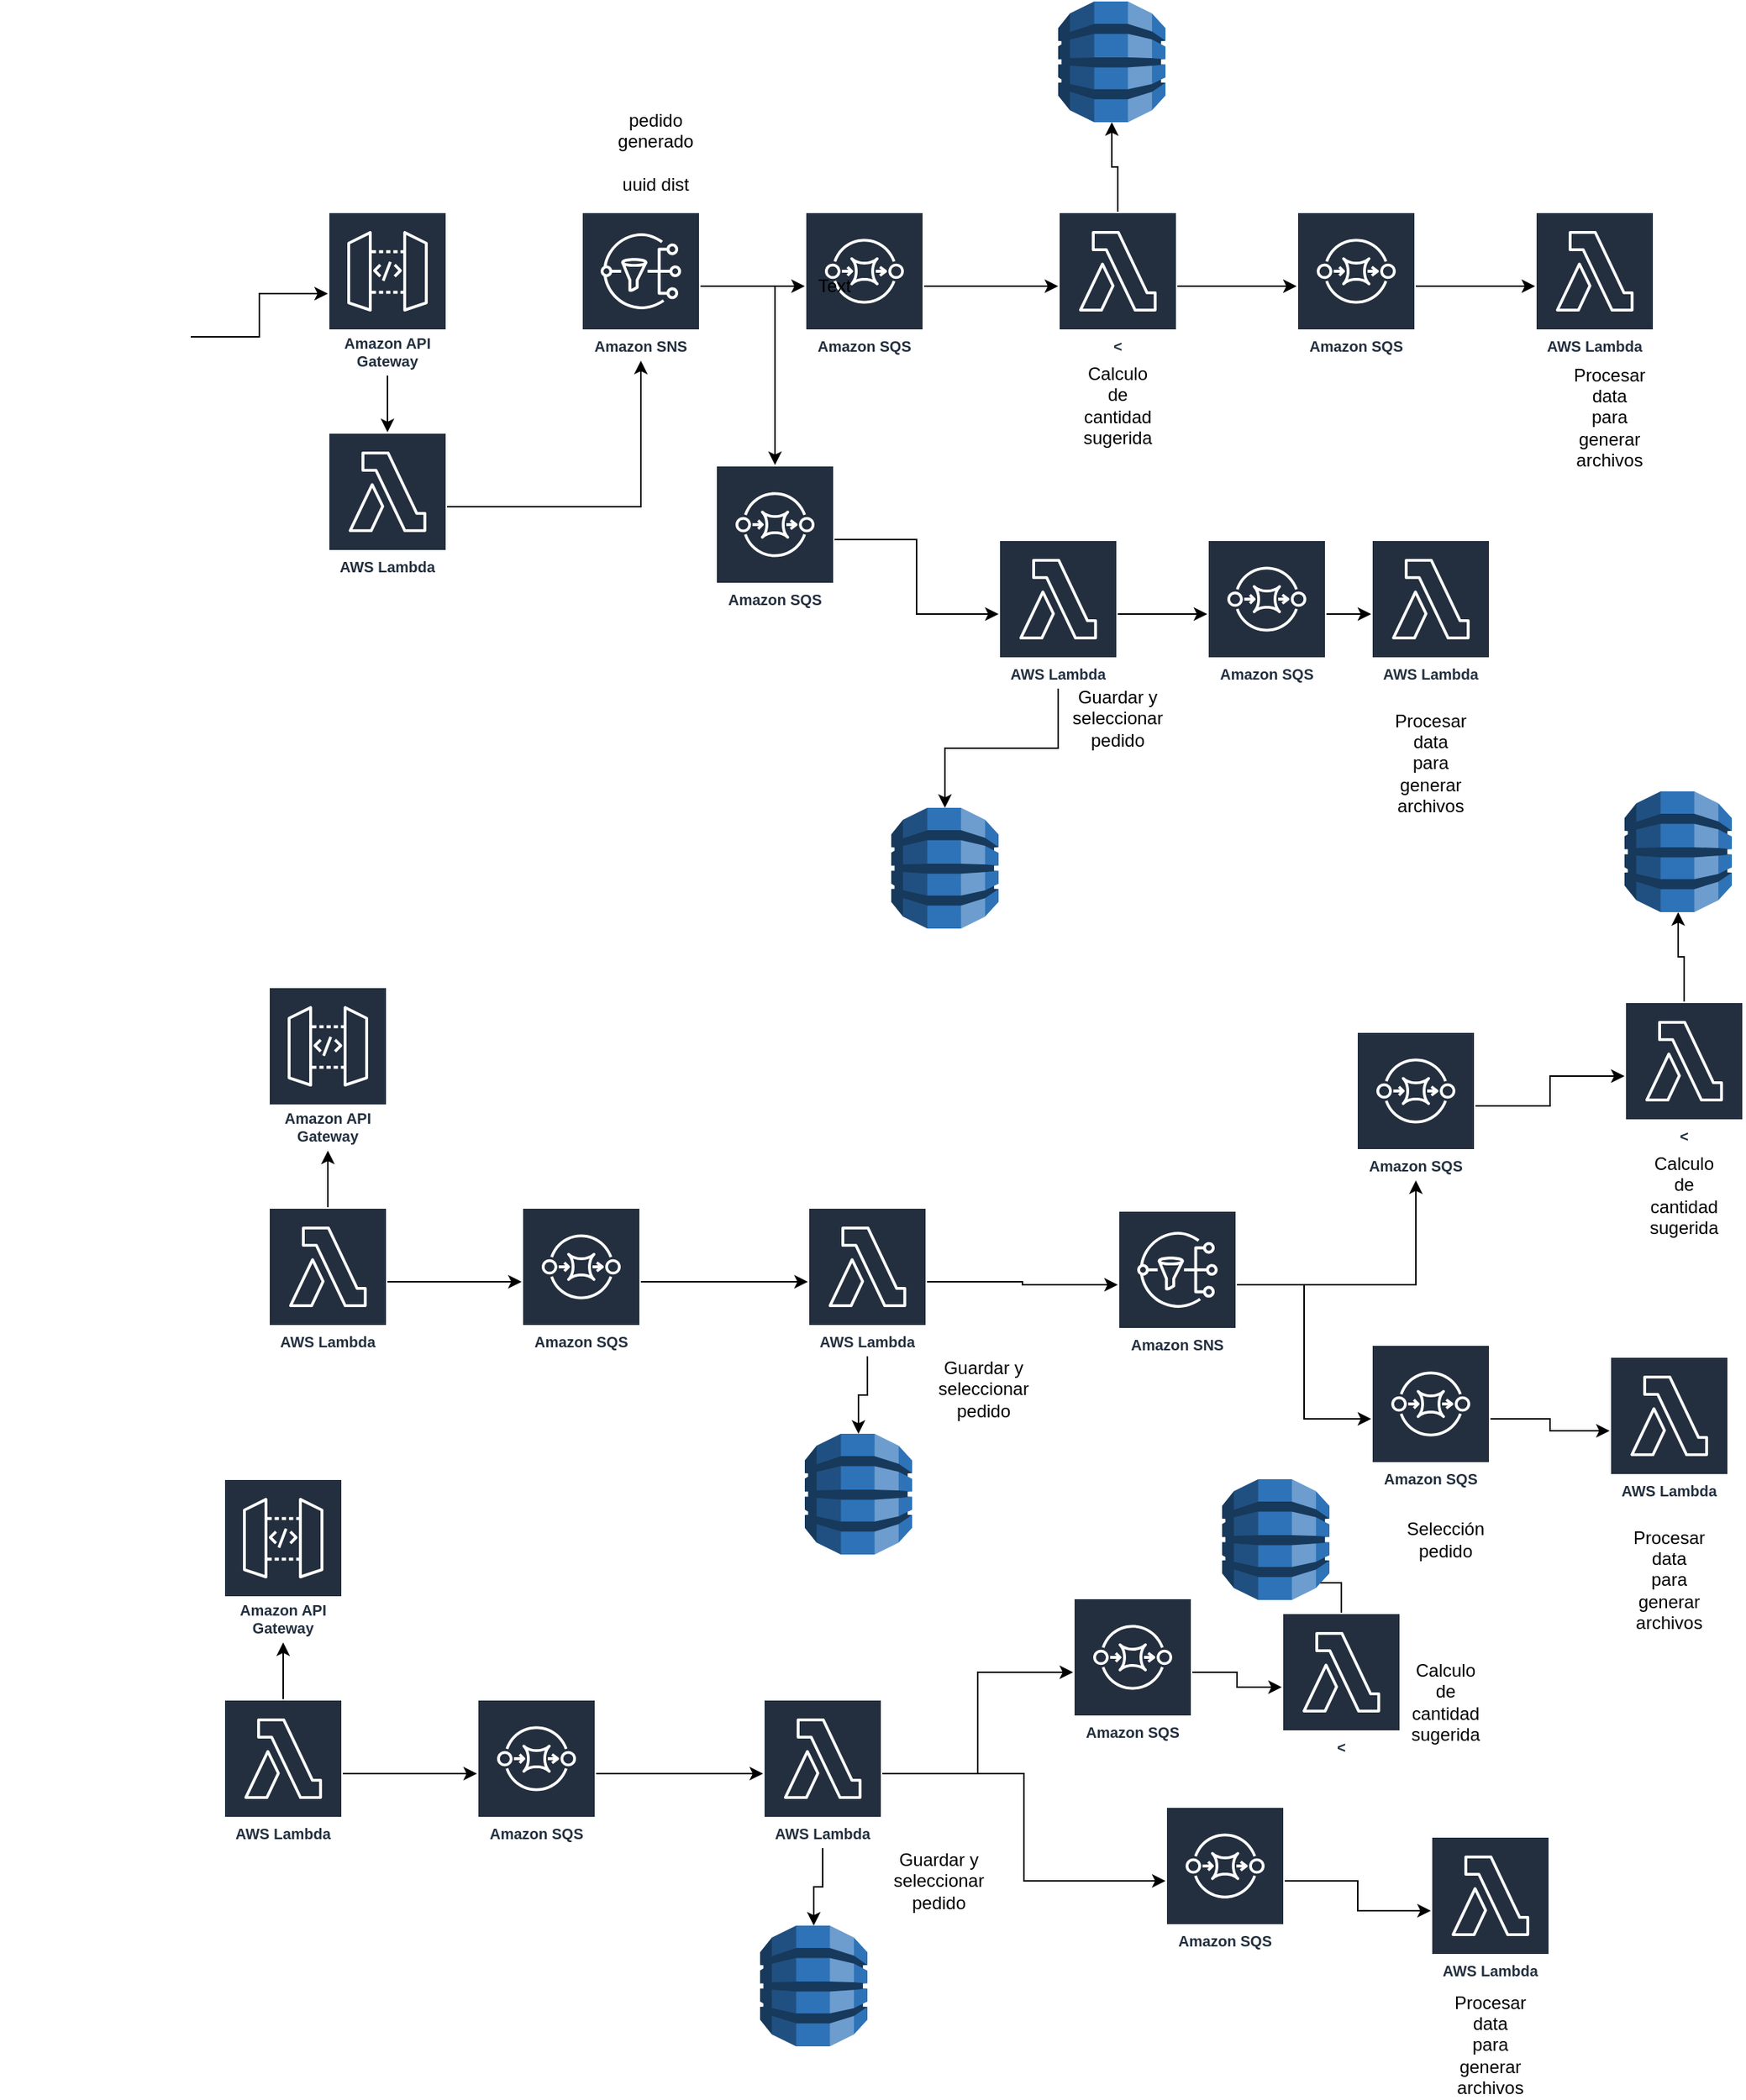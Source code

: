 <mxfile version="14.2.9" type="github">
  <diagram id="YVGtKCQuAJrb9fusuUW2" name="Page-1">
    <mxGraphModel dx="1066" dy="631" grid="1" gridSize="10" guides="1" tooltips="1" connect="1" arrows="1" fold="1" page="1" pageScale="1" pageWidth="1920" pageHeight="1200" math="0" shadow="0">
      <root>
        <mxCell id="0" />
        <mxCell id="1" parent="0" />
        <mxCell id="wvHoCXfjdqKl0tfVTvvo-5" style="edgeStyle=orthogonalEdgeStyle;rounded=0;orthogonalLoop=1;jettySize=auto;html=1;exitX=1;exitY=0.5;exitDx=0;exitDy=0;" edge="1" parent="1" source="wvHoCXfjdqKl0tfVTvvo-3" target="wvHoCXfjdqKl0tfVTvvo-4">
          <mxGeometry relative="1" as="geometry" />
        </mxCell>
        <mxCell id="wvHoCXfjdqKl0tfVTvvo-3" value="" style="shape=image;html=1;verticalAlign=top;verticalLabelPosition=bottom;labelBackgroundColor=#ffffff;imageAspect=0;aspect=fixed;image=https://cdn3.iconfinder.com/data/icons/file-set-volume-1/512/Artboard_9-128.png" vertex="1" parent="1">
          <mxGeometry x="40" y="290" width="128" height="128" as="geometry" />
        </mxCell>
        <mxCell id="wvHoCXfjdqKl0tfVTvvo-8" value="" style="edgeStyle=orthogonalEdgeStyle;rounded=0;orthogonalLoop=1;jettySize=auto;html=1;" edge="1" parent="1" source="wvHoCXfjdqKl0tfVTvvo-4" target="wvHoCXfjdqKl0tfVTvvo-7">
          <mxGeometry relative="1" as="geometry" />
        </mxCell>
        <mxCell id="wvHoCXfjdqKl0tfVTvvo-4" value="Amazon API Gateway" style="outlineConnect=0;fontColor=#232F3E;gradientColor=none;strokeColor=#ffffff;fillColor=#232F3E;dashed=0;verticalLabelPosition=middle;verticalAlign=bottom;align=center;html=1;whiteSpace=wrap;fontSize=10;fontStyle=1;spacing=3;shape=mxgraph.aws4.productIcon;prIcon=mxgraph.aws4.api_gateway;" vertex="1" parent="1">
          <mxGeometry x="260" y="270" width="80" height="110" as="geometry" />
        </mxCell>
        <mxCell id="wvHoCXfjdqKl0tfVTvvo-11" value="" style="edgeStyle=orthogonalEdgeStyle;rounded=0;orthogonalLoop=1;jettySize=auto;html=1;" edge="1" parent="1" source="wvHoCXfjdqKl0tfVTvvo-6" target="wvHoCXfjdqKl0tfVTvvo-10">
          <mxGeometry relative="1" as="geometry" />
        </mxCell>
        <mxCell id="wvHoCXfjdqKl0tfVTvvo-18" style="edgeStyle=orthogonalEdgeStyle;rounded=0;orthogonalLoop=1;jettySize=auto;html=1;" edge="1" parent="1" source="wvHoCXfjdqKl0tfVTvvo-6" target="wvHoCXfjdqKl0tfVTvvo-17">
          <mxGeometry relative="1" as="geometry" />
        </mxCell>
        <mxCell id="wvHoCXfjdqKl0tfVTvvo-6" value="Amazon SNS" style="outlineConnect=0;fontColor=#232F3E;gradientColor=none;strokeColor=#ffffff;fillColor=#232F3E;dashed=0;verticalLabelPosition=middle;verticalAlign=bottom;align=center;html=1;whiteSpace=wrap;fontSize=10;fontStyle=1;spacing=3;shape=mxgraph.aws4.productIcon;prIcon=mxgraph.aws4.sns;" vertex="1" parent="1">
          <mxGeometry x="430" y="270" width="80" height="100" as="geometry" />
        </mxCell>
        <mxCell id="wvHoCXfjdqKl0tfVTvvo-9" style="edgeStyle=orthogonalEdgeStyle;rounded=0;orthogonalLoop=1;jettySize=auto;html=1;" edge="1" parent="1" source="wvHoCXfjdqKl0tfVTvvo-7" target="wvHoCXfjdqKl0tfVTvvo-6">
          <mxGeometry relative="1" as="geometry" />
        </mxCell>
        <mxCell id="wvHoCXfjdqKl0tfVTvvo-7" value="AWS Lambda" style="outlineConnect=0;fontColor=#232F3E;gradientColor=none;strokeColor=#ffffff;fillColor=#232F3E;dashed=0;verticalLabelPosition=middle;verticalAlign=bottom;align=center;html=1;whiteSpace=wrap;fontSize=10;fontStyle=1;spacing=3;shape=mxgraph.aws4.productIcon;prIcon=mxgraph.aws4.lambda;" vertex="1" parent="1">
          <mxGeometry x="260" y="418" width="80" height="100" as="geometry" />
        </mxCell>
        <mxCell id="wvHoCXfjdqKl0tfVTvvo-14" value="" style="edgeStyle=orthogonalEdgeStyle;rounded=0;orthogonalLoop=1;jettySize=auto;html=1;" edge="1" parent="1" source="wvHoCXfjdqKl0tfVTvvo-10" target="wvHoCXfjdqKl0tfVTvvo-12">
          <mxGeometry relative="1" as="geometry" />
        </mxCell>
        <mxCell id="wvHoCXfjdqKl0tfVTvvo-10" value="Amazon SQS" style="outlineConnect=0;fontColor=#232F3E;gradientColor=none;strokeColor=#ffffff;fillColor=#232F3E;dashed=0;verticalLabelPosition=middle;verticalAlign=bottom;align=center;html=1;whiteSpace=wrap;fontSize=10;fontStyle=1;spacing=3;shape=mxgraph.aws4.productIcon;prIcon=mxgraph.aws4.sqs;" vertex="1" parent="1">
          <mxGeometry x="580" y="270" width="80" height="100" as="geometry" />
        </mxCell>
        <mxCell id="wvHoCXfjdqKl0tfVTvvo-41" value="" style="edgeStyle=orthogonalEdgeStyle;rounded=0;orthogonalLoop=1;jettySize=auto;html=1;" edge="1" parent="1" source="wvHoCXfjdqKl0tfVTvvo-12" target="wvHoCXfjdqKl0tfVTvvo-31">
          <mxGeometry relative="1" as="geometry" />
        </mxCell>
        <mxCell id="wvHoCXfjdqKl0tfVTvvo-43" value="" style="edgeStyle=orthogonalEdgeStyle;rounded=0;orthogonalLoop=1;jettySize=auto;html=1;" edge="1" parent="1" source="wvHoCXfjdqKl0tfVTvvo-12" target="wvHoCXfjdqKl0tfVTvvo-42">
          <mxGeometry relative="1" as="geometry" />
        </mxCell>
        <mxCell id="wvHoCXfjdqKl0tfVTvvo-12" value="&amp;lt;" style="outlineConnect=0;fontColor=#232F3E;gradientColor=none;strokeColor=#ffffff;fillColor=#232F3E;dashed=0;verticalLabelPosition=middle;verticalAlign=bottom;align=center;html=1;whiteSpace=wrap;fontSize=10;fontStyle=1;spacing=3;shape=mxgraph.aws4.productIcon;prIcon=mxgraph.aws4.lambda;" vertex="1" parent="1">
          <mxGeometry x="750" y="270" width="80" height="100" as="geometry" />
        </mxCell>
        <mxCell id="wvHoCXfjdqKl0tfVTvvo-15" value="Calculo de cantidad sugerida" style="text;html=1;strokeColor=none;fillColor=none;align=center;verticalAlign=middle;whiteSpace=wrap;rounded=0;" vertex="1" parent="1">
          <mxGeometry x="770" y="390" width="40" height="20" as="geometry" />
        </mxCell>
        <mxCell id="wvHoCXfjdqKl0tfVTvvo-20" style="edgeStyle=orthogonalEdgeStyle;rounded=0;orthogonalLoop=1;jettySize=auto;html=1;" edge="1" parent="1" source="wvHoCXfjdqKl0tfVTvvo-17" target="wvHoCXfjdqKl0tfVTvvo-19">
          <mxGeometry relative="1" as="geometry" />
        </mxCell>
        <mxCell id="wvHoCXfjdqKl0tfVTvvo-17" value="Amazon SQS" style="outlineConnect=0;fontColor=#232F3E;gradientColor=none;strokeColor=#ffffff;fillColor=#232F3E;dashed=0;verticalLabelPosition=middle;verticalAlign=bottom;align=center;html=1;whiteSpace=wrap;fontSize=10;fontStyle=1;spacing=3;shape=mxgraph.aws4.productIcon;prIcon=mxgraph.aws4.sqs;" vertex="1" parent="1">
          <mxGeometry x="520" y="440" width="80" height="100" as="geometry" />
        </mxCell>
        <mxCell id="wvHoCXfjdqKl0tfVTvvo-23" style="edgeStyle=orthogonalEdgeStyle;rounded=0;orthogonalLoop=1;jettySize=auto;html=1;entryX=0.5;entryY=0;entryDx=0;entryDy=0;entryPerimeter=0;" edge="1" parent="1" source="wvHoCXfjdqKl0tfVTvvo-19" target="wvHoCXfjdqKl0tfVTvvo-22">
          <mxGeometry relative="1" as="geometry" />
        </mxCell>
        <mxCell id="wvHoCXfjdqKl0tfVTvvo-29" value="" style="edgeStyle=orthogonalEdgeStyle;rounded=0;orthogonalLoop=1;jettySize=auto;html=1;" edge="1" parent="1" source="wvHoCXfjdqKl0tfVTvvo-19" target="wvHoCXfjdqKl0tfVTvvo-28">
          <mxGeometry relative="1" as="geometry" />
        </mxCell>
        <mxCell id="wvHoCXfjdqKl0tfVTvvo-19" value="AWS Lambda" style="outlineConnect=0;fontColor=#232F3E;gradientColor=none;strokeColor=#ffffff;fillColor=#232F3E;dashed=0;verticalLabelPosition=middle;verticalAlign=bottom;align=center;html=1;whiteSpace=wrap;fontSize=10;fontStyle=1;spacing=3;shape=mxgraph.aws4.productIcon;prIcon=mxgraph.aws4.lambda;" vertex="1" parent="1">
          <mxGeometry x="710" y="490" width="80" height="100" as="geometry" />
        </mxCell>
        <mxCell id="wvHoCXfjdqKl0tfVTvvo-22" value="" style="outlineConnect=0;dashed=0;verticalLabelPosition=bottom;verticalAlign=top;align=center;html=1;shape=mxgraph.aws3.dynamo_db;fillColor=#2E73B8;gradientColor=none;" vertex="1" parent="1">
          <mxGeometry x="638" y="670" width="72" height="81" as="geometry" />
        </mxCell>
        <mxCell id="wvHoCXfjdqKl0tfVTvvo-24" value="Guardar y seleccionar pedido" style="text;html=1;strokeColor=none;fillColor=none;align=center;verticalAlign=middle;whiteSpace=wrap;rounded=0;" vertex="1" parent="1">
          <mxGeometry x="770" y="600" width="40" height="20" as="geometry" />
        </mxCell>
        <mxCell id="wvHoCXfjdqKl0tfVTvvo-25" value="AWS Lambda" style="outlineConnect=0;fontColor=#232F3E;gradientColor=none;strokeColor=#ffffff;fillColor=#232F3E;dashed=0;verticalLabelPosition=middle;verticalAlign=bottom;align=center;html=1;whiteSpace=wrap;fontSize=10;fontStyle=1;spacing=3;shape=mxgraph.aws4.productIcon;prIcon=mxgraph.aws4.lambda;" vertex="1" parent="1">
          <mxGeometry x="960" y="490" width="80" height="100" as="geometry" />
        </mxCell>
        <mxCell id="wvHoCXfjdqKl0tfVTvvo-26" value="Procesar data para generar archivos" style="text;html=1;strokeColor=none;fillColor=none;align=center;verticalAlign=middle;whiteSpace=wrap;rounded=0;" vertex="1" parent="1">
          <mxGeometry x="980" y="630" width="40" height="20" as="geometry" />
        </mxCell>
        <mxCell id="wvHoCXfjdqKl0tfVTvvo-27" value="pedido generado&lt;br&gt;&lt;br&gt;uuid dist" style="text;html=1;strokeColor=none;fillColor=none;align=center;verticalAlign=middle;whiteSpace=wrap;rounded=0;" vertex="1" parent="1">
          <mxGeometry x="460" y="220" width="40" height="20" as="geometry" />
        </mxCell>
        <mxCell id="wvHoCXfjdqKl0tfVTvvo-30" value="" style="edgeStyle=orthogonalEdgeStyle;rounded=0;orthogonalLoop=1;jettySize=auto;html=1;" edge="1" parent="1" source="wvHoCXfjdqKl0tfVTvvo-28" target="wvHoCXfjdqKl0tfVTvvo-25">
          <mxGeometry relative="1" as="geometry" />
        </mxCell>
        <mxCell id="wvHoCXfjdqKl0tfVTvvo-28" value="Amazon SQS" style="outlineConnect=0;fontColor=#232F3E;gradientColor=none;strokeColor=#ffffff;fillColor=#232F3E;dashed=0;verticalLabelPosition=middle;verticalAlign=bottom;align=center;html=1;whiteSpace=wrap;fontSize=10;fontStyle=1;spacing=3;shape=mxgraph.aws4.productIcon;prIcon=mxgraph.aws4.sqs;" vertex="1" parent="1">
          <mxGeometry x="850" y="490" width="80" height="100" as="geometry" />
        </mxCell>
        <mxCell id="wvHoCXfjdqKl0tfVTvvo-31" value="" style="outlineConnect=0;dashed=0;verticalLabelPosition=bottom;verticalAlign=top;align=center;html=1;shape=mxgraph.aws3.dynamo_db;fillColor=#2E73B8;gradientColor=none;" vertex="1" parent="1">
          <mxGeometry x="750" y="129" width="72" height="81" as="geometry" />
        </mxCell>
        <mxCell id="wvHoCXfjdqKl0tfVTvvo-35" value="" style="shape=image;html=1;verticalAlign=top;verticalLabelPosition=bottom;labelBackgroundColor=#ffffff;imageAspect=0;aspect=fixed;image=https://cdn3.iconfinder.com/data/icons/file-set-volume-1/512/Artboard_9-128.png" vertex="1" parent="1">
          <mxGeometry x="538" y="546" width="44" height="44" as="geometry" />
        </mxCell>
        <mxCell id="wvHoCXfjdqKl0tfVTvvo-37" value="Text" style="text;html=1;strokeColor=none;fillColor=none;align=center;verticalAlign=middle;whiteSpace=wrap;rounded=0;" vertex="1" parent="1">
          <mxGeometry x="580" y="310" width="40" height="20" as="geometry" />
        </mxCell>
        <mxCell id="wvHoCXfjdqKl0tfVTvvo-45" value="" style="edgeStyle=orthogonalEdgeStyle;rounded=0;orthogonalLoop=1;jettySize=auto;html=1;" edge="1" parent="1" source="wvHoCXfjdqKl0tfVTvvo-42" target="wvHoCXfjdqKl0tfVTvvo-44">
          <mxGeometry relative="1" as="geometry" />
        </mxCell>
        <mxCell id="wvHoCXfjdqKl0tfVTvvo-42" value="Amazon SQS" style="outlineConnect=0;fontColor=#232F3E;gradientColor=none;strokeColor=#ffffff;fillColor=#232F3E;dashed=0;verticalLabelPosition=middle;verticalAlign=bottom;align=center;html=1;whiteSpace=wrap;fontSize=10;fontStyle=1;spacing=3;shape=mxgraph.aws4.productIcon;prIcon=mxgraph.aws4.sqs;" vertex="1" parent="1">
          <mxGeometry x="910" y="270" width="80" height="100" as="geometry" />
        </mxCell>
        <mxCell id="wvHoCXfjdqKl0tfVTvvo-44" value="AWS Lambda" style="outlineConnect=0;fontColor=#232F3E;gradientColor=none;strokeColor=#ffffff;fillColor=#232F3E;dashed=0;verticalLabelPosition=middle;verticalAlign=bottom;align=center;html=1;whiteSpace=wrap;fontSize=10;fontStyle=1;spacing=3;shape=mxgraph.aws4.productIcon;prIcon=mxgraph.aws4.lambda;" vertex="1" parent="1">
          <mxGeometry x="1070" y="270" width="80" height="100" as="geometry" />
        </mxCell>
        <mxCell id="wvHoCXfjdqKl0tfVTvvo-46" value="Procesar data para generar archivos" style="text;html=1;strokeColor=none;fillColor=none;align=center;verticalAlign=middle;whiteSpace=wrap;rounded=0;" vertex="1" parent="1">
          <mxGeometry x="1100" y="398" width="40" height="20" as="geometry" />
        </mxCell>
        <mxCell id="wvHoCXfjdqKl0tfVTvvo-47" value="Amazon API Gateway" style="outlineConnect=0;fontColor=#232F3E;gradientColor=none;strokeColor=#ffffff;fillColor=#232F3E;dashed=0;verticalLabelPosition=middle;verticalAlign=bottom;align=center;html=1;whiteSpace=wrap;fontSize=10;fontStyle=1;spacing=3;shape=mxgraph.aws4.productIcon;prIcon=mxgraph.aws4.api_gateway;" vertex="1" parent="1">
          <mxGeometry x="220" y="790" width="80" height="110" as="geometry" />
        </mxCell>
        <mxCell id="wvHoCXfjdqKl0tfVTvvo-52" value="" style="edgeStyle=orthogonalEdgeStyle;rounded=0;orthogonalLoop=1;jettySize=auto;html=1;" edge="1" parent="1" source="wvHoCXfjdqKl0tfVTvvo-48" target="wvHoCXfjdqKl0tfVTvvo-47">
          <mxGeometry relative="1" as="geometry" />
        </mxCell>
        <mxCell id="wvHoCXfjdqKl0tfVTvvo-53" value="" style="edgeStyle=orthogonalEdgeStyle;rounded=0;orthogonalLoop=1;jettySize=auto;html=1;" edge="1" parent="1" source="wvHoCXfjdqKl0tfVTvvo-48" target="wvHoCXfjdqKl0tfVTvvo-49">
          <mxGeometry relative="1" as="geometry" />
        </mxCell>
        <mxCell id="wvHoCXfjdqKl0tfVTvvo-48" value="AWS Lambda" style="outlineConnect=0;fontColor=#232F3E;gradientColor=none;strokeColor=#ffffff;fillColor=#232F3E;dashed=0;verticalLabelPosition=middle;verticalAlign=bottom;align=center;html=1;whiteSpace=wrap;fontSize=10;fontStyle=1;spacing=3;shape=mxgraph.aws4.productIcon;prIcon=mxgraph.aws4.lambda;" vertex="1" parent="1">
          <mxGeometry x="220" y="938" width="80" height="100" as="geometry" />
        </mxCell>
        <mxCell id="wvHoCXfjdqKl0tfVTvvo-55" value="" style="edgeStyle=orthogonalEdgeStyle;rounded=0;orthogonalLoop=1;jettySize=auto;html=1;" edge="1" parent="1" source="wvHoCXfjdqKl0tfVTvvo-49" target="wvHoCXfjdqKl0tfVTvvo-50">
          <mxGeometry relative="1" as="geometry" />
        </mxCell>
        <mxCell id="wvHoCXfjdqKl0tfVTvvo-49" value="Amazon SQS" style="outlineConnect=0;fontColor=#232F3E;gradientColor=none;strokeColor=#ffffff;fillColor=#232F3E;dashed=0;verticalLabelPosition=middle;verticalAlign=bottom;align=center;html=1;whiteSpace=wrap;fontSize=10;fontStyle=1;spacing=3;shape=mxgraph.aws4.productIcon;prIcon=mxgraph.aws4.sqs;" vertex="1" parent="1">
          <mxGeometry x="390" y="938" width="80" height="100" as="geometry" />
        </mxCell>
        <mxCell id="wvHoCXfjdqKl0tfVTvvo-57" value="" style="edgeStyle=orthogonalEdgeStyle;rounded=0;orthogonalLoop=1;jettySize=auto;html=1;" edge="1" parent="1" source="wvHoCXfjdqKl0tfVTvvo-50" target="wvHoCXfjdqKl0tfVTvvo-56">
          <mxGeometry relative="1" as="geometry" />
        </mxCell>
        <mxCell id="wvHoCXfjdqKl0tfVTvvo-59" value="" style="edgeStyle=orthogonalEdgeStyle;rounded=0;orthogonalLoop=1;jettySize=auto;html=1;" edge="1" parent="1" source="wvHoCXfjdqKl0tfVTvvo-50" target="wvHoCXfjdqKl0tfVTvvo-58">
          <mxGeometry relative="1" as="geometry" />
        </mxCell>
        <mxCell id="wvHoCXfjdqKl0tfVTvvo-50" value="AWS Lambda" style="outlineConnect=0;fontColor=#232F3E;gradientColor=none;strokeColor=#ffffff;fillColor=#232F3E;dashed=0;verticalLabelPosition=middle;verticalAlign=bottom;align=center;html=1;whiteSpace=wrap;fontSize=10;fontStyle=1;spacing=3;shape=mxgraph.aws4.productIcon;prIcon=mxgraph.aws4.lambda;" vertex="1" parent="1">
          <mxGeometry x="582" y="938" width="80" height="100" as="geometry" />
        </mxCell>
        <mxCell id="wvHoCXfjdqKl0tfVTvvo-51" value="Guardar y seleccionar pedido" style="text;html=1;strokeColor=none;fillColor=none;align=center;verticalAlign=middle;whiteSpace=wrap;rounded=0;" vertex="1" parent="1">
          <mxGeometry x="680" y="1050" width="40" height="20" as="geometry" />
        </mxCell>
        <mxCell id="wvHoCXfjdqKl0tfVTvvo-56" value="" style="outlineConnect=0;dashed=0;verticalLabelPosition=bottom;verticalAlign=top;align=center;html=1;shape=mxgraph.aws3.dynamo_db;fillColor=#2E73B8;gradientColor=none;" vertex="1" parent="1">
          <mxGeometry x="580" y="1090" width="72" height="81" as="geometry" />
        </mxCell>
        <mxCell id="wvHoCXfjdqKl0tfVTvvo-61" style="edgeStyle=orthogonalEdgeStyle;rounded=0;orthogonalLoop=1;jettySize=auto;html=1;" edge="1" parent="1" source="wvHoCXfjdqKl0tfVTvvo-58" target="wvHoCXfjdqKl0tfVTvvo-60">
          <mxGeometry relative="1" as="geometry" />
        </mxCell>
        <mxCell id="wvHoCXfjdqKl0tfVTvvo-65" style="edgeStyle=orthogonalEdgeStyle;rounded=0;orthogonalLoop=1;jettySize=auto;html=1;" edge="1" parent="1" source="wvHoCXfjdqKl0tfVTvvo-58" target="wvHoCXfjdqKl0tfVTvvo-62">
          <mxGeometry relative="1" as="geometry" />
        </mxCell>
        <mxCell id="wvHoCXfjdqKl0tfVTvvo-58" value="Amazon SNS" style="outlineConnect=0;fontColor=#232F3E;gradientColor=none;strokeColor=#ffffff;fillColor=#232F3E;dashed=0;verticalLabelPosition=middle;verticalAlign=bottom;align=center;html=1;whiteSpace=wrap;fontSize=10;fontStyle=1;spacing=3;shape=mxgraph.aws4.productIcon;prIcon=mxgraph.aws4.sns;" vertex="1" parent="1">
          <mxGeometry x="790" y="940" width="80" height="100" as="geometry" />
        </mxCell>
        <mxCell id="wvHoCXfjdqKl0tfVTvvo-68" value="" style="edgeStyle=orthogonalEdgeStyle;rounded=0;orthogonalLoop=1;jettySize=auto;html=1;" edge="1" parent="1" source="wvHoCXfjdqKl0tfVTvvo-60" target="wvHoCXfjdqKl0tfVTvvo-66">
          <mxGeometry relative="1" as="geometry" />
        </mxCell>
        <mxCell id="wvHoCXfjdqKl0tfVTvvo-60" value="Amazon SQS" style="outlineConnect=0;fontColor=#232F3E;gradientColor=none;strokeColor=#ffffff;fillColor=#232F3E;dashed=0;verticalLabelPosition=middle;verticalAlign=bottom;align=center;html=1;whiteSpace=wrap;fontSize=10;fontStyle=1;spacing=3;shape=mxgraph.aws4.productIcon;prIcon=mxgraph.aws4.sqs;" vertex="1" parent="1">
          <mxGeometry x="960" y="1030" width="80" height="100" as="geometry" />
        </mxCell>
        <mxCell id="wvHoCXfjdqKl0tfVTvvo-74" style="edgeStyle=orthogonalEdgeStyle;rounded=0;orthogonalLoop=1;jettySize=auto;html=1;" edge="1" parent="1" source="wvHoCXfjdqKl0tfVTvvo-62" target="wvHoCXfjdqKl0tfVTvvo-70">
          <mxGeometry relative="1" as="geometry" />
        </mxCell>
        <mxCell id="wvHoCXfjdqKl0tfVTvvo-62" value="Amazon SQS" style="outlineConnect=0;fontColor=#232F3E;gradientColor=none;strokeColor=#ffffff;fillColor=#232F3E;dashed=0;verticalLabelPosition=middle;verticalAlign=bottom;align=center;html=1;whiteSpace=wrap;fontSize=10;fontStyle=1;spacing=3;shape=mxgraph.aws4.productIcon;prIcon=mxgraph.aws4.sqs;" vertex="1" parent="1">
          <mxGeometry x="950" y="820" width="80" height="100" as="geometry" />
        </mxCell>
        <mxCell id="wvHoCXfjdqKl0tfVTvvo-66" value="AWS Lambda" style="outlineConnect=0;fontColor=#232F3E;gradientColor=none;strokeColor=#ffffff;fillColor=#232F3E;dashed=0;verticalLabelPosition=middle;verticalAlign=bottom;align=center;html=1;whiteSpace=wrap;fontSize=10;fontStyle=1;spacing=3;shape=mxgraph.aws4.productIcon;prIcon=mxgraph.aws4.lambda;" vertex="1" parent="1">
          <mxGeometry x="1120" y="1038" width="80" height="100" as="geometry" />
        </mxCell>
        <mxCell id="wvHoCXfjdqKl0tfVTvvo-67" value="Procesar data para generar archivos" style="text;html=1;strokeColor=none;fillColor=none;align=center;verticalAlign=middle;whiteSpace=wrap;rounded=0;" vertex="1" parent="1">
          <mxGeometry x="1140" y="1178" width="40" height="20" as="geometry" />
        </mxCell>
        <mxCell id="wvHoCXfjdqKl0tfVTvvo-75" value="" style="edgeStyle=orthogonalEdgeStyle;rounded=0;orthogonalLoop=1;jettySize=auto;html=1;" edge="1" parent="1" source="wvHoCXfjdqKl0tfVTvvo-70" target="wvHoCXfjdqKl0tfVTvvo-72">
          <mxGeometry relative="1" as="geometry" />
        </mxCell>
        <mxCell id="wvHoCXfjdqKl0tfVTvvo-70" value="&amp;lt;" style="outlineConnect=0;fontColor=#232F3E;gradientColor=none;strokeColor=#ffffff;fillColor=#232F3E;dashed=0;verticalLabelPosition=middle;verticalAlign=bottom;align=center;html=1;whiteSpace=wrap;fontSize=10;fontStyle=1;spacing=3;shape=mxgraph.aws4.productIcon;prIcon=mxgraph.aws4.lambda;" vertex="1" parent="1">
          <mxGeometry x="1130" y="800" width="80" height="100" as="geometry" />
        </mxCell>
        <mxCell id="wvHoCXfjdqKl0tfVTvvo-71" value="Calculo de cantidad sugerida" style="text;html=1;strokeColor=none;fillColor=none;align=center;verticalAlign=middle;whiteSpace=wrap;rounded=0;" vertex="1" parent="1">
          <mxGeometry x="1150" y="920" width="40" height="20" as="geometry" />
        </mxCell>
        <mxCell id="wvHoCXfjdqKl0tfVTvvo-72" value="" style="outlineConnect=0;dashed=0;verticalLabelPosition=bottom;verticalAlign=top;align=center;html=1;shape=mxgraph.aws3.dynamo_db;fillColor=#2E73B8;gradientColor=none;" vertex="1" parent="1">
          <mxGeometry x="1130" y="659" width="72" height="81" as="geometry" />
        </mxCell>
        <mxCell id="wvHoCXfjdqKl0tfVTvvo-76" value="Selección pedido" style="text;html=1;strokeColor=none;fillColor=none;align=center;verticalAlign=middle;whiteSpace=wrap;rounded=0;" vertex="1" parent="1">
          <mxGeometry x="990" y="1151" width="40" height="20" as="geometry" />
        </mxCell>
        <mxCell id="wvHoCXfjdqKl0tfVTvvo-93" value="Amazon API Gateway" style="outlineConnect=0;fontColor=#232F3E;gradientColor=none;strokeColor=#ffffff;fillColor=#232F3E;dashed=0;verticalLabelPosition=middle;verticalAlign=bottom;align=center;html=1;whiteSpace=wrap;fontSize=10;fontStyle=1;spacing=3;shape=mxgraph.aws4.productIcon;prIcon=mxgraph.aws4.api_gateway;" vertex="1" parent="1">
          <mxGeometry x="190" y="1120" width="80" height="110" as="geometry" />
        </mxCell>
        <mxCell id="wvHoCXfjdqKl0tfVTvvo-94" value="" style="edgeStyle=orthogonalEdgeStyle;rounded=0;orthogonalLoop=1;jettySize=auto;html=1;" edge="1" source="wvHoCXfjdqKl0tfVTvvo-96" target="wvHoCXfjdqKl0tfVTvvo-93" parent="1">
          <mxGeometry relative="1" as="geometry" />
        </mxCell>
        <mxCell id="wvHoCXfjdqKl0tfVTvvo-95" value="" style="edgeStyle=orthogonalEdgeStyle;rounded=0;orthogonalLoop=1;jettySize=auto;html=1;" edge="1" source="wvHoCXfjdqKl0tfVTvvo-96" target="wvHoCXfjdqKl0tfVTvvo-98" parent="1">
          <mxGeometry relative="1" as="geometry" />
        </mxCell>
        <mxCell id="wvHoCXfjdqKl0tfVTvvo-96" value="AWS Lambda" style="outlineConnect=0;fontColor=#232F3E;gradientColor=none;strokeColor=#ffffff;fillColor=#232F3E;dashed=0;verticalLabelPosition=middle;verticalAlign=bottom;align=center;html=1;whiteSpace=wrap;fontSize=10;fontStyle=1;spacing=3;shape=mxgraph.aws4.productIcon;prIcon=mxgraph.aws4.lambda;" vertex="1" parent="1">
          <mxGeometry x="190" y="1268" width="80" height="100" as="geometry" />
        </mxCell>
        <mxCell id="wvHoCXfjdqKl0tfVTvvo-97" value="" style="edgeStyle=orthogonalEdgeStyle;rounded=0;orthogonalLoop=1;jettySize=auto;html=1;" edge="1" source="wvHoCXfjdqKl0tfVTvvo-98" target="wvHoCXfjdqKl0tfVTvvo-100" parent="1">
          <mxGeometry relative="1" as="geometry" />
        </mxCell>
        <mxCell id="wvHoCXfjdqKl0tfVTvvo-98" value="Amazon SQS" style="outlineConnect=0;fontColor=#232F3E;gradientColor=none;strokeColor=#ffffff;fillColor=#232F3E;dashed=0;verticalLabelPosition=middle;verticalAlign=bottom;align=center;html=1;whiteSpace=wrap;fontSize=10;fontStyle=1;spacing=3;shape=mxgraph.aws4.productIcon;prIcon=mxgraph.aws4.sqs;" vertex="1" parent="1">
          <mxGeometry x="360" y="1268" width="80" height="100" as="geometry" />
        </mxCell>
        <mxCell id="wvHoCXfjdqKl0tfVTvvo-99" value="" style="edgeStyle=orthogonalEdgeStyle;rounded=0;orthogonalLoop=1;jettySize=auto;html=1;" edge="1" source="wvHoCXfjdqKl0tfVTvvo-100" target="wvHoCXfjdqKl0tfVTvvo-102" parent="1">
          <mxGeometry relative="1" as="geometry" />
        </mxCell>
        <mxCell id="wvHoCXfjdqKl0tfVTvvo-104" style="edgeStyle=orthogonalEdgeStyle;rounded=0;orthogonalLoop=1;jettySize=auto;html=1;" edge="1" parent="1" source="wvHoCXfjdqKl0tfVTvvo-100" target="wvHoCXfjdqKl0tfVTvvo-103">
          <mxGeometry relative="1" as="geometry" />
        </mxCell>
        <mxCell id="wvHoCXfjdqKl0tfVTvvo-115" style="edgeStyle=orthogonalEdgeStyle;rounded=0;orthogonalLoop=1;jettySize=auto;html=1;" edge="1" parent="1" source="wvHoCXfjdqKl0tfVTvvo-100" target="wvHoCXfjdqKl0tfVTvvo-110">
          <mxGeometry relative="1" as="geometry" />
        </mxCell>
        <mxCell id="wvHoCXfjdqKl0tfVTvvo-100" value="AWS Lambda" style="outlineConnect=0;fontColor=#232F3E;gradientColor=none;strokeColor=#ffffff;fillColor=#232F3E;dashed=0;verticalLabelPosition=middle;verticalAlign=bottom;align=center;html=1;whiteSpace=wrap;fontSize=10;fontStyle=1;spacing=3;shape=mxgraph.aws4.productIcon;prIcon=mxgraph.aws4.lambda;" vertex="1" parent="1">
          <mxGeometry x="552" y="1268" width="80" height="100" as="geometry" />
        </mxCell>
        <mxCell id="wvHoCXfjdqKl0tfVTvvo-101" value="Guardar y seleccionar pedido" style="text;html=1;strokeColor=none;fillColor=none;align=center;verticalAlign=middle;whiteSpace=wrap;rounded=0;" vertex="1" parent="1">
          <mxGeometry x="650" y="1380" width="40" height="20" as="geometry" />
        </mxCell>
        <mxCell id="wvHoCXfjdqKl0tfVTvvo-102" value="" style="outlineConnect=0;dashed=0;verticalLabelPosition=bottom;verticalAlign=top;align=center;html=1;shape=mxgraph.aws3.dynamo_db;fillColor=#2E73B8;gradientColor=none;" vertex="1" parent="1">
          <mxGeometry x="550" y="1420" width="72" height="81" as="geometry" />
        </mxCell>
        <mxCell id="wvHoCXfjdqKl0tfVTvvo-106" value="" style="edgeStyle=orthogonalEdgeStyle;rounded=0;orthogonalLoop=1;jettySize=auto;html=1;" edge="1" parent="1" source="wvHoCXfjdqKl0tfVTvvo-103" target="wvHoCXfjdqKl0tfVTvvo-105">
          <mxGeometry relative="1" as="geometry" />
        </mxCell>
        <mxCell id="wvHoCXfjdqKl0tfVTvvo-103" value="Amazon SQS" style="outlineConnect=0;fontColor=#232F3E;gradientColor=none;strokeColor=#ffffff;fillColor=#232F3E;dashed=0;verticalLabelPosition=middle;verticalAlign=bottom;align=center;html=1;whiteSpace=wrap;fontSize=10;fontStyle=1;spacing=3;shape=mxgraph.aws4.productIcon;prIcon=mxgraph.aws4.sqs;" vertex="1" parent="1">
          <mxGeometry x="822" y="1340" width="80" height="100" as="geometry" />
        </mxCell>
        <mxCell id="wvHoCXfjdqKl0tfVTvvo-105" value="AWS Lambda" style="outlineConnect=0;fontColor=#232F3E;gradientColor=none;strokeColor=#ffffff;fillColor=#232F3E;dashed=0;verticalLabelPosition=middle;verticalAlign=bottom;align=center;html=1;whiteSpace=wrap;fontSize=10;fontStyle=1;spacing=3;shape=mxgraph.aws4.productIcon;prIcon=mxgraph.aws4.lambda;" vertex="1" parent="1">
          <mxGeometry x="1000" y="1360" width="80" height="100" as="geometry" />
        </mxCell>
        <mxCell id="wvHoCXfjdqKl0tfVTvvo-107" value="Procesar data para generar archivos" style="text;html=1;strokeColor=none;fillColor=none;align=center;verticalAlign=middle;whiteSpace=wrap;rounded=0;" vertex="1" parent="1">
          <mxGeometry x="1020" y="1490" width="40" height="20" as="geometry" />
        </mxCell>
        <mxCell id="wvHoCXfjdqKl0tfVTvvo-108" style="edgeStyle=orthogonalEdgeStyle;rounded=0;orthogonalLoop=1;jettySize=auto;html=1;" edge="1" source="wvHoCXfjdqKl0tfVTvvo-110" target="wvHoCXfjdqKl0tfVTvvo-111" parent="1">
          <mxGeometry relative="1" as="geometry" />
        </mxCell>
        <mxCell id="wvHoCXfjdqKl0tfVTvvo-110" value="Amazon SQS" style="outlineConnect=0;fontColor=#232F3E;gradientColor=none;strokeColor=#ffffff;fillColor=#232F3E;dashed=0;verticalLabelPosition=middle;verticalAlign=bottom;align=center;html=1;whiteSpace=wrap;fontSize=10;fontStyle=1;spacing=3;shape=mxgraph.aws4.productIcon;prIcon=mxgraph.aws4.sqs;" vertex="1" parent="1">
          <mxGeometry x="760" y="1200" width="80" height="100" as="geometry" />
        </mxCell>
        <mxCell id="wvHoCXfjdqKl0tfVTvvo-117" style="edgeStyle=orthogonalEdgeStyle;rounded=0;orthogonalLoop=1;jettySize=auto;html=1;" edge="1" parent="1" source="wvHoCXfjdqKl0tfVTvvo-111" target="wvHoCXfjdqKl0tfVTvvo-112">
          <mxGeometry relative="1" as="geometry" />
        </mxCell>
        <mxCell id="wvHoCXfjdqKl0tfVTvvo-111" value="&amp;lt;" style="outlineConnect=0;fontColor=#232F3E;gradientColor=none;strokeColor=#ffffff;fillColor=#232F3E;dashed=0;verticalLabelPosition=middle;verticalAlign=bottom;align=center;html=1;whiteSpace=wrap;fontSize=10;fontStyle=1;spacing=3;shape=mxgraph.aws4.productIcon;prIcon=mxgraph.aws4.lambda;" vertex="1" parent="1">
          <mxGeometry x="900" y="1210" width="80" height="100" as="geometry" />
        </mxCell>
        <mxCell id="wvHoCXfjdqKl0tfVTvvo-112" value="" style="outlineConnect=0;dashed=0;verticalLabelPosition=bottom;verticalAlign=top;align=center;html=1;shape=mxgraph.aws3.dynamo_db;fillColor=#2E73B8;gradientColor=none;" vertex="1" parent="1">
          <mxGeometry x="860" y="1120.5" width="72" height="81" as="geometry" />
        </mxCell>
        <mxCell id="wvHoCXfjdqKl0tfVTvvo-113" value="Calculo de cantidad sugerida" style="text;html=1;strokeColor=none;fillColor=none;align=center;verticalAlign=middle;whiteSpace=wrap;rounded=0;" vertex="1" parent="1">
          <mxGeometry x="990" y="1260" width="40" height="20" as="geometry" />
        </mxCell>
      </root>
    </mxGraphModel>
  </diagram>
</mxfile>
